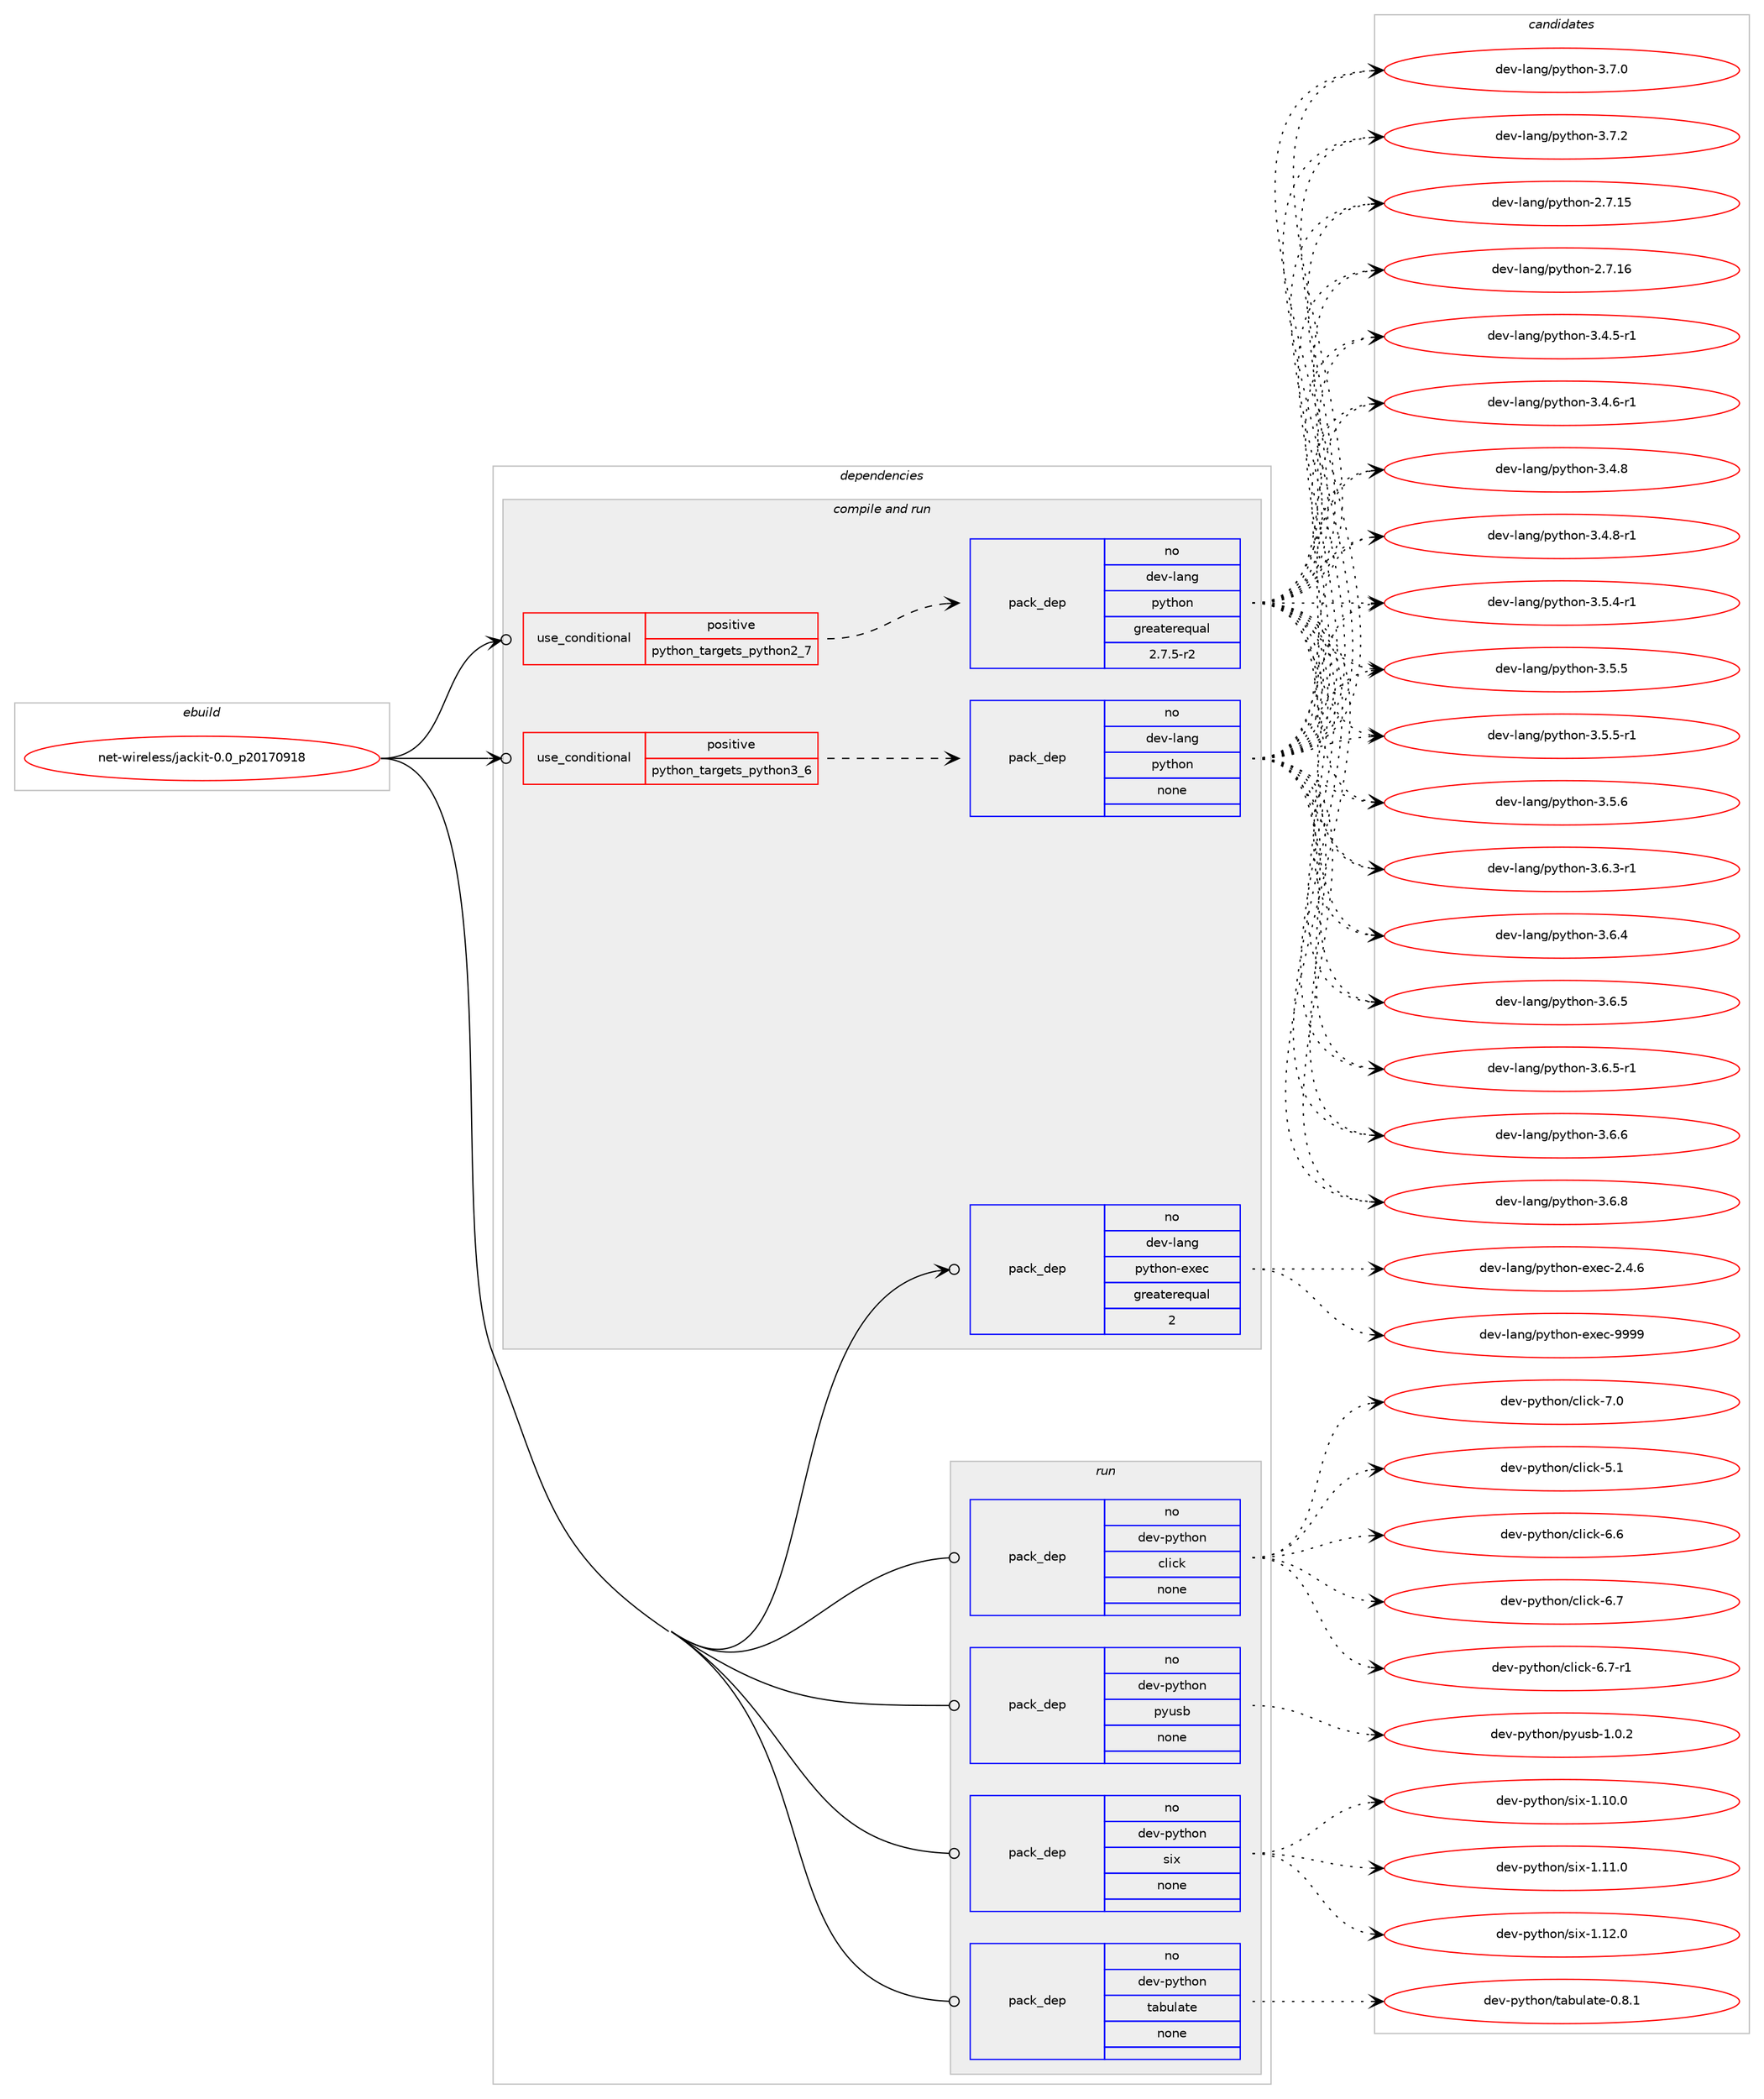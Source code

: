 digraph prolog {

# *************
# Graph options
# *************

newrank=true;
concentrate=true;
compound=true;
graph [rankdir=LR,fontname=Helvetica,fontsize=10,ranksep=1.5];#, ranksep=2.5, nodesep=0.2];
edge  [arrowhead=vee];
node  [fontname=Helvetica,fontsize=10];

# **********
# The ebuild
# **********

subgraph cluster_leftcol {
color=gray;
rank=same;
label=<<i>ebuild</i>>;
id [label="net-wireless/jackit-0.0_p20170918", color=red, width=4, href="../net-wireless/jackit-0.0_p20170918.svg"];
}

# ****************
# The dependencies
# ****************

subgraph cluster_midcol {
color=gray;
label=<<i>dependencies</i>>;
subgraph cluster_compile {
fillcolor="#eeeeee";
style=filled;
label=<<i>compile</i>>;
}
subgraph cluster_compileandrun {
fillcolor="#eeeeee";
style=filled;
label=<<i>compile and run</i>>;
subgraph cond451427 {
dependency1680831 [label=<<TABLE BORDER="0" CELLBORDER="1" CELLSPACING="0" CELLPADDING="4"><TR><TD ROWSPAN="3" CELLPADDING="10">use_conditional</TD></TR><TR><TD>positive</TD></TR><TR><TD>python_targets_python2_7</TD></TR></TABLE>>, shape=none, color=red];
subgraph pack1201897 {
dependency1680832 [label=<<TABLE BORDER="0" CELLBORDER="1" CELLSPACING="0" CELLPADDING="4" WIDTH="220"><TR><TD ROWSPAN="6" CELLPADDING="30">pack_dep</TD></TR><TR><TD WIDTH="110">no</TD></TR><TR><TD>dev-lang</TD></TR><TR><TD>python</TD></TR><TR><TD>greaterequal</TD></TR><TR><TD>2.7.5-r2</TD></TR></TABLE>>, shape=none, color=blue];
}
dependency1680831:e -> dependency1680832:w [weight=20,style="dashed",arrowhead="vee"];
}
id:e -> dependency1680831:w [weight=20,style="solid",arrowhead="odotvee"];
subgraph cond451428 {
dependency1680833 [label=<<TABLE BORDER="0" CELLBORDER="1" CELLSPACING="0" CELLPADDING="4"><TR><TD ROWSPAN="3" CELLPADDING="10">use_conditional</TD></TR><TR><TD>positive</TD></TR><TR><TD>python_targets_python3_6</TD></TR></TABLE>>, shape=none, color=red];
subgraph pack1201898 {
dependency1680834 [label=<<TABLE BORDER="0" CELLBORDER="1" CELLSPACING="0" CELLPADDING="4" WIDTH="220"><TR><TD ROWSPAN="6" CELLPADDING="30">pack_dep</TD></TR><TR><TD WIDTH="110">no</TD></TR><TR><TD>dev-lang</TD></TR><TR><TD>python</TD></TR><TR><TD>none</TD></TR><TR><TD></TD></TR></TABLE>>, shape=none, color=blue];
}
dependency1680833:e -> dependency1680834:w [weight=20,style="dashed",arrowhead="vee"];
}
id:e -> dependency1680833:w [weight=20,style="solid",arrowhead="odotvee"];
subgraph pack1201899 {
dependency1680835 [label=<<TABLE BORDER="0" CELLBORDER="1" CELLSPACING="0" CELLPADDING="4" WIDTH="220"><TR><TD ROWSPAN="6" CELLPADDING="30">pack_dep</TD></TR><TR><TD WIDTH="110">no</TD></TR><TR><TD>dev-lang</TD></TR><TR><TD>python-exec</TD></TR><TR><TD>greaterequal</TD></TR><TR><TD>2</TD></TR></TABLE>>, shape=none, color=blue];
}
id:e -> dependency1680835:w [weight=20,style="solid",arrowhead="odotvee"];
}
subgraph cluster_run {
fillcolor="#eeeeee";
style=filled;
label=<<i>run</i>>;
subgraph pack1201900 {
dependency1680836 [label=<<TABLE BORDER="0" CELLBORDER="1" CELLSPACING="0" CELLPADDING="4" WIDTH="220"><TR><TD ROWSPAN="6" CELLPADDING="30">pack_dep</TD></TR><TR><TD WIDTH="110">no</TD></TR><TR><TD>dev-python</TD></TR><TR><TD>click</TD></TR><TR><TD>none</TD></TR><TR><TD></TD></TR></TABLE>>, shape=none, color=blue];
}
id:e -> dependency1680836:w [weight=20,style="solid",arrowhead="odot"];
subgraph pack1201901 {
dependency1680837 [label=<<TABLE BORDER="0" CELLBORDER="1" CELLSPACING="0" CELLPADDING="4" WIDTH="220"><TR><TD ROWSPAN="6" CELLPADDING="30">pack_dep</TD></TR><TR><TD WIDTH="110">no</TD></TR><TR><TD>dev-python</TD></TR><TR><TD>pyusb</TD></TR><TR><TD>none</TD></TR><TR><TD></TD></TR></TABLE>>, shape=none, color=blue];
}
id:e -> dependency1680837:w [weight=20,style="solid",arrowhead="odot"];
subgraph pack1201902 {
dependency1680838 [label=<<TABLE BORDER="0" CELLBORDER="1" CELLSPACING="0" CELLPADDING="4" WIDTH="220"><TR><TD ROWSPAN="6" CELLPADDING="30">pack_dep</TD></TR><TR><TD WIDTH="110">no</TD></TR><TR><TD>dev-python</TD></TR><TR><TD>six</TD></TR><TR><TD>none</TD></TR><TR><TD></TD></TR></TABLE>>, shape=none, color=blue];
}
id:e -> dependency1680838:w [weight=20,style="solid",arrowhead="odot"];
subgraph pack1201903 {
dependency1680839 [label=<<TABLE BORDER="0" CELLBORDER="1" CELLSPACING="0" CELLPADDING="4" WIDTH="220"><TR><TD ROWSPAN="6" CELLPADDING="30">pack_dep</TD></TR><TR><TD WIDTH="110">no</TD></TR><TR><TD>dev-python</TD></TR><TR><TD>tabulate</TD></TR><TR><TD>none</TD></TR><TR><TD></TD></TR></TABLE>>, shape=none, color=blue];
}
id:e -> dependency1680839:w [weight=20,style="solid",arrowhead="odot"];
}
}

# **************
# The candidates
# **************

subgraph cluster_choices {
rank=same;
color=gray;
label=<<i>candidates</i>>;

subgraph choice1201897 {
color=black;
nodesep=1;
choice10010111845108971101034711212111610411111045504655464953 [label="dev-lang/python-2.7.15", color=red, width=4,href="../dev-lang/python-2.7.15.svg"];
choice10010111845108971101034711212111610411111045504655464954 [label="dev-lang/python-2.7.16", color=red, width=4,href="../dev-lang/python-2.7.16.svg"];
choice1001011184510897110103471121211161041111104551465246534511449 [label="dev-lang/python-3.4.5-r1", color=red, width=4,href="../dev-lang/python-3.4.5-r1.svg"];
choice1001011184510897110103471121211161041111104551465246544511449 [label="dev-lang/python-3.4.6-r1", color=red, width=4,href="../dev-lang/python-3.4.6-r1.svg"];
choice100101118451089711010347112121116104111110455146524656 [label="dev-lang/python-3.4.8", color=red, width=4,href="../dev-lang/python-3.4.8.svg"];
choice1001011184510897110103471121211161041111104551465246564511449 [label="dev-lang/python-3.4.8-r1", color=red, width=4,href="../dev-lang/python-3.4.8-r1.svg"];
choice1001011184510897110103471121211161041111104551465346524511449 [label="dev-lang/python-3.5.4-r1", color=red, width=4,href="../dev-lang/python-3.5.4-r1.svg"];
choice100101118451089711010347112121116104111110455146534653 [label="dev-lang/python-3.5.5", color=red, width=4,href="../dev-lang/python-3.5.5.svg"];
choice1001011184510897110103471121211161041111104551465346534511449 [label="dev-lang/python-3.5.5-r1", color=red, width=4,href="../dev-lang/python-3.5.5-r1.svg"];
choice100101118451089711010347112121116104111110455146534654 [label="dev-lang/python-3.5.6", color=red, width=4,href="../dev-lang/python-3.5.6.svg"];
choice1001011184510897110103471121211161041111104551465446514511449 [label="dev-lang/python-3.6.3-r1", color=red, width=4,href="../dev-lang/python-3.6.3-r1.svg"];
choice100101118451089711010347112121116104111110455146544652 [label="dev-lang/python-3.6.4", color=red, width=4,href="../dev-lang/python-3.6.4.svg"];
choice100101118451089711010347112121116104111110455146544653 [label="dev-lang/python-3.6.5", color=red, width=4,href="../dev-lang/python-3.6.5.svg"];
choice1001011184510897110103471121211161041111104551465446534511449 [label="dev-lang/python-3.6.5-r1", color=red, width=4,href="../dev-lang/python-3.6.5-r1.svg"];
choice100101118451089711010347112121116104111110455146544654 [label="dev-lang/python-3.6.6", color=red, width=4,href="../dev-lang/python-3.6.6.svg"];
choice100101118451089711010347112121116104111110455146544656 [label="dev-lang/python-3.6.8", color=red, width=4,href="../dev-lang/python-3.6.8.svg"];
choice100101118451089711010347112121116104111110455146554648 [label="dev-lang/python-3.7.0", color=red, width=4,href="../dev-lang/python-3.7.0.svg"];
choice100101118451089711010347112121116104111110455146554650 [label="dev-lang/python-3.7.2", color=red, width=4,href="../dev-lang/python-3.7.2.svg"];
dependency1680832:e -> choice10010111845108971101034711212111610411111045504655464953:w [style=dotted,weight="100"];
dependency1680832:e -> choice10010111845108971101034711212111610411111045504655464954:w [style=dotted,weight="100"];
dependency1680832:e -> choice1001011184510897110103471121211161041111104551465246534511449:w [style=dotted,weight="100"];
dependency1680832:e -> choice1001011184510897110103471121211161041111104551465246544511449:w [style=dotted,weight="100"];
dependency1680832:e -> choice100101118451089711010347112121116104111110455146524656:w [style=dotted,weight="100"];
dependency1680832:e -> choice1001011184510897110103471121211161041111104551465246564511449:w [style=dotted,weight="100"];
dependency1680832:e -> choice1001011184510897110103471121211161041111104551465346524511449:w [style=dotted,weight="100"];
dependency1680832:e -> choice100101118451089711010347112121116104111110455146534653:w [style=dotted,weight="100"];
dependency1680832:e -> choice1001011184510897110103471121211161041111104551465346534511449:w [style=dotted,weight="100"];
dependency1680832:e -> choice100101118451089711010347112121116104111110455146534654:w [style=dotted,weight="100"];
dependency1680832:e -> choice1001011184510897110103471121211161041111104551465446514511449:w [style=dotted,weight="100"];
dependency1680832:e -> choice100101118451089711010347112121116104111110455146544652:w [style=dotted,weight="100"];
dependency1680832:e -> choice100101118451089711010347112121116104111110455146544653:w [style=dotted,weight="100"];
dependency1680832:e -> choice1001011184510897110103471121211161041111104551465446534511449:w [style=dotted,weight="100"];
dependency1680832:e -> choice100101118451089711010347112121116104111110455146544654:w [style=dotted,weight="100"];
dependency1680832:e -> choice100101118451089711010347112121116104111110455146544656:w [style=dotted,weight="100"];
dependency1680832:e -> choice100101118451089711010347112121116104111110455146554648:w [style=dotted,weight="100"];
dependency1680832:e -> choice100101118451089711010347112121116104111110455146554650:w [style=dotted,weight="100"];
}
subgraph choice1201898 {
color=black;
nodesep=1;
choice10010111845108971101034711212111610411111045504655464953 [label="dev-lang/python-2.7.15", color=red, width=4,href="../dev-lang/python-2.7.15.svg"];
choice10010111845108971101034711212111610411111045504655464954 [label="dev-lang/python-2.7.16", color=red, width=4,href="../dev-lang/python-2.7.16.svg"];
choice1001011184510897110103471121211161041111104551465246534511449 [label="dev-lang/python-3.4.5-r1", color=red, width=4,href="../dev-lang/python-3.4.5-r1.svg"];
choice1001011184510897110103471121211161041111104551465246544511449 [label="dev-lang/python-3.4.6-r1", color=red, width=4,href="../dev-lang/python-3.4.6-r1.svg"];
choice100101118451089711010347112121116104111110455146524656 [label="dev-lang/python-3.4.8", color=red, width=4,href="../dev-lang/python-3.4.8.svg"];
choice1001011184510897110103471121211161041111104551465246564511449 [label="dev-lang/python-3.4.8-r1", color=red, width=4,href="../dev-lang/python-3.4.8-r1.svg"];
choice1001011184510897110103471121211161041111104551465346524511449 [label="dev-lang/python-3.5.4-r1", color=red, width=4,href="../dev-lang/python-3.5.4-r1.svg"];
choice100101118451089711010347112121116104111110455146534653 [label="dev-lang/python-3.5.5", color=red, width=4,href="../dev-lang/python-3.5.5.svg"];
choice1001011184510897110103471121211161041111104551465346534511449 [label="dev-lang/python-3.5.5-r1", color=red, width=4,href="../dev-lang/python-3.5.5-r1.svg"];
choice100101118451089711010347112121116104111110455146534654 [label="dev-lang/python-3.5.6", color=red, width=4,href="../dev-lang/python-3.5.6.svg"];
choice1001011184510897110103471121211161041111104551465446514511449 [label="dev-lang/python-3.6.3-r1", color=red, width=4,href="../dev-lang/python-3.6.3-r1.svg"];
choice100101118451089711010347112121116104111110455146544652 [label="dev-lang/python-3.6.4", color=red, width=4,href="../dev-lang/python-3.6.4.svg"];
choice100101118451089711010347112121116104111110455146544653 [label="dev-lang/python-3.6.5", color=red, width=4,href="../dev-lang/python-3.6.5.svg"];
choice1001011184510897110103471121211161041111104551465446534511449 [label="dev-lang/python-3.6.5-r1", color=red, width=4,href="../dev-lang/python-3.6.5-r1.svg"];
choice100101118451089711010347112121116104111110455146544654 [label="dev-lang/python-3.6.6", color=red, width=4,href="../dev-lang/python-3.6.6.svg"];
choice100101118451089711010347112121116104111110455146544656 [label="dev-lang/python-3.6.8", color=red, width=4,href="../dev-lang/python-3.6.8.svg"];
choice100101118451089711010347112121116104111110455146554648 [label="dev-lang/python-3.7.0", color=red, width=4,href="../dev-lang/python-3.7.0.svg"];
choice100101118451089711010347112121116104111110455146554650 [label="dev-lang/python-3.7.2", color=red, width=4,href="../dev-lang/python-3.7.2.svg"];
dependency1680834:e -> choice10010111845108971101034711212111610411111045504655464953:w [style=dotted,weight="100"];
dependency1680834:e -> choice10010111845108971101034711212111610411111045504655464954:w [style=dotted,weight="100"];
dependency1680834:e -> choice1001011184510897110103471121211161041111104551465246534511449:w [style=dotted,weight="100"];
dependency1680834:e -> choice1001011184510897110103471121211161041111104551465246544511449:w [style=dotted,weight="100"];
dependency1680834:e -> choice100101118451089711010347112121116104111110455146524656:w [style=dotted,weight="100"];
dependency1680834:e -> choice1001011184510897110103471121211161041111104551465246564511449:w [style=dotted,weight="100"];
dependency1680834:e -> choice1001011184510897110103471121211161041111104551465346524511449:w [style=dotted,weight="100"];
dependency1680834:e -> choice100101118451089711010347112121116104111110455146534653:w [style=dotted,weight="100"];
dependency1680834:e -> choice1001011184510897110103471121211161041111104551465346534511449:w [style=dotted,weight="100"];
dependency1680834:e -> choice100101118451089711010347112121116104111110455146534654:w [style=dotted,weight="100"];
dependency1680834:e -> choice1001011184510897110103471121211161041111104551465446514511449:w [style=dotted,weight="100"];
dependency1680834:e -> choice100101118451089711010347112121116104111110455146544652:w [style=dotted,weight="100"];
dependency1680834:e -> choice100101118451089711010347112121116104111110455146544653:w [style=dotted,weight="100"];
dependency1680834:e -> choice1001011184510897110103471121211161041111104551465446534511449:w [style=dotted,weight="100"];
dependency1680834:e -> choice100101118451089711010347112121116104111110455146544654:w [style=dotted,weight="100"];
dependency1680834:e -> choice100101118451089711010347112121116104111110455146544656:w [style=dotted,weight="100"];
dependency1680834:e -> choice100101118451089711010347112121116104111110455146554648:w [style=dotted,weight="100"];
dependency1680834:e -> choice100101118451089711010347112121116104111110455146554650:w [style=dotted,weight="100"];
}
subgraph choice1201899 {
color=black;
nodesep=1;
choice1001011184510897110103471121211161041111104510112010199455046524654 [label="dev-lang/python-exec-2.4.6", color=red, width=4,href="../dev-lang/python-exec-2.4.6.svg"];
choice10010111845108971101034711212111610411111045101120101994557575757 [label="dev-lang/python-exec-9999", color=red, width=4,href="../dev-lang/python-exec-9999.svg"];
dependency1680835:e -> choice1001011184510897110103471121211161041111104510112010199455046524654:w [style=dotted,weight="100"];
dependency1680835:e -> choice10010111845108971101034711212111610411111045101120101994557575757:w [style=dotted,weight="100"];
}
subgraph choice1201900 {
color=black;
nodesep=1;
choice1001011184511212111610411111047991081059910745534649 [label="dev-python/click-5.1", color=red, width=4,href="../dev-python/click-5.1.svg"];
choice1001011184511212111610411111047991081059910745544654 [label="dev-python/click-6.6", color=red, width=4,href="../dev-python/click-6.6.svg"];
choice1001011184511212111610411111047991081059910745544655 [label="dev-python/click-6.7", color=red, width=4,href="../dev-python/click-6.7.svg"];
choice10010111845112121116104111110479910810599107455446554511449 [label="dev-python/click-6.7-r1", color=red, width=4,href="../dev-python/click-6.7-r1.svg"];
choice1001011184511212111610411111047991081059910745554648 [label="dev-python/click-7.0", color=red, width=4,href="../dev-python/click-7.0.svg"];
dependency1680836:e -> choice1001011184511212111610411111047991081059910745534649:w [style=dotted,weight="100"];
dependency1680836:e -> choice1001011184511212111610411111047991081059910745544654:w [style=dotted,weight="100"];
dependency1680836:e -> choice1001011184511212111610411111047991081059910745544655:w [style=dotted,weight="100"];
dependency1680836:e -> choice10010111845112121116104111110479910810599107455446554511449:w [style=dotted,weight="100"];
dependency1680836:e -> choice1001011184511212111610411111047991081059910745554648:w [style=dotted,weight="100"];
}
subgraph choice1201901 {
color=black;
nodesep=1;
choice100101118451121211161041111104711212111711598454946484650 [label="dev-python/pyusb-1.0.2", color=red, width=4,href="../dev-python/pyusb-1.0.2.svg"];
dependency1680837:e -> choice100101118451121211161041111104711212111711598454946484650:w [style=dotted,weight="100"];
}
subgraph choice1201902 {
color=black;
nodesep=1;
choice100101118451121211161041111104711510512045494649484648 [label="dev-python/six-1.10.0", color=red, width=4,href="../dev-python/six-1.10.0.svg"];
choice100101118451121211161041111104711510512045494649494648 [label="dev-python/six-1.11.0", color=red, width=4,href="../dev-python/six-1.11.0.svg"];
choice100101118451121211161041111104711510512045494649504648 [label="dev-python/six-1.12.0", color=red, width=4,href="../dev-python/six-1.12.0.svg"];
dependency1680838:e -> choice100101118451121211161041111104711510512045494649484648:w [style=dotted,weight="100"];
dependency1680838:e -> choice100101118451121211161041111104711510512045494649494648:w [style=dotted,weight="100"];
dependency1680838:e -> choice100101118451121211161041111104711510512045494649504648:w [style=dotted,weight="100"];
}
subgraph choice1201903 {
color=black;
nodesep=1;
choice1001011184511212111610411111047116979811710897116101454846564649 [label="dev-python/tabulate-0.8.1", color=red, width=4,href="../dev-python/tabulate-0.8.1.svg"];
dependency1680839:e -> choice1001011184511212111610411111047116979811710897116101454846564649:w [style=dotted,weight="100"];
}
}

}

